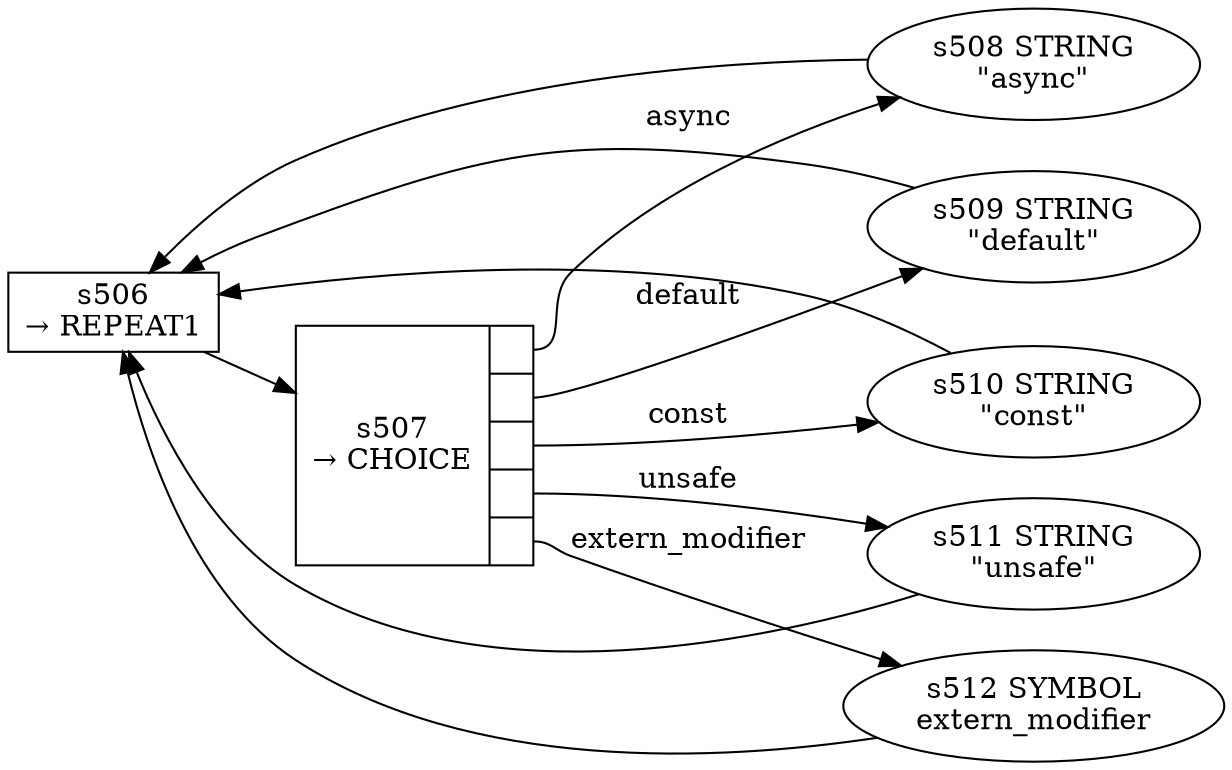 
  digraph function_modifiers {
  
    rankdir=LR;
  
    s506 [label="s506\n&rarr; REPEAT1", shape=record, fixedsize=false, peripheries=1];
  s507 [label="{s507\n&rarr; CHOICE|{<p0>|<p1>|<p2>|<p3>|<p4>}}", shape=record, fixedsize=false, peripheries=1];
  s508 [label="s508 STRING\n\"async\""];
  s507:p0 -> s508 [label="async"];
  s509 [label="s509 STRING\n\"default\""];
  s507:p1 -> s509 [label="default"];
  s510 [label="s510 STRING\n\"const\""];
  s507:p2 -> s510 [label="const"];
  s511 [label="s511 STRING\n\"unsafe\""];
  s507:p3 -> s511 [label="unsafe"];
  s512 [label="s512 SYMBOL\nextern_modifier" href="rust-grammar.json.extern_modifier.dot.svg"];
  s507:p4 -> s512 [label="extern_modifier"];
  s506 -> s507 [];
  s508 -> s506 [];
  s509 -> s506 [];
  s510 -> s506 [];
  s511 -> s506 [];
  s512 -> s506 [];
  
  }
  